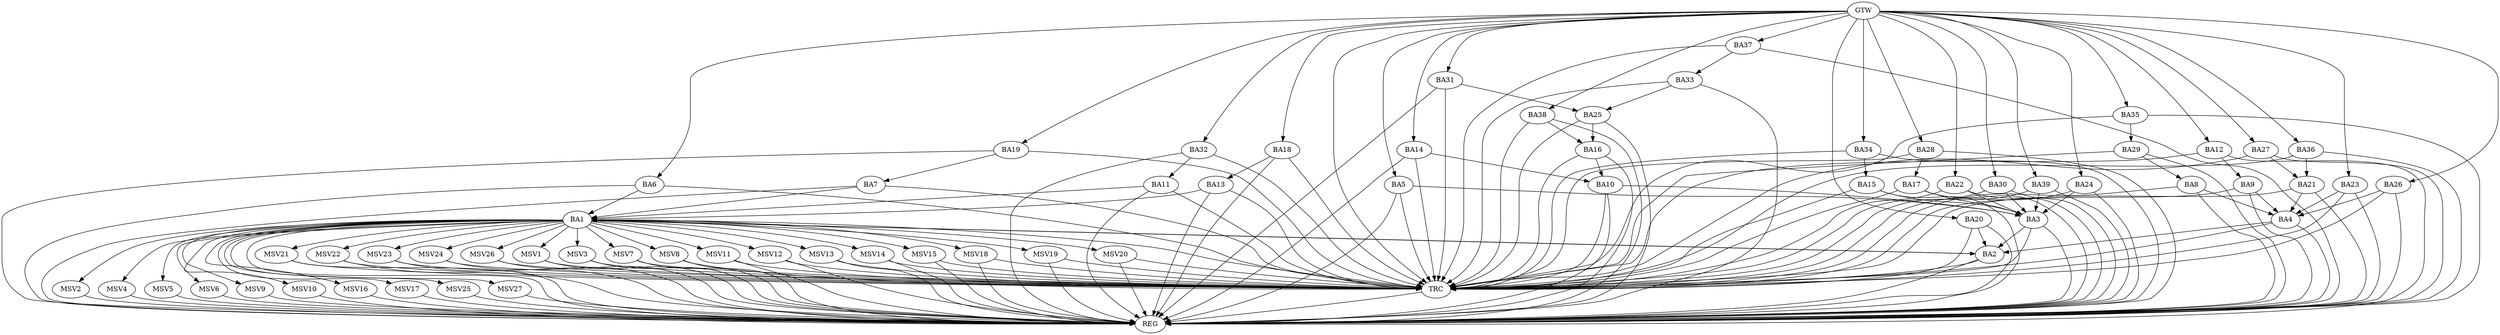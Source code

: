 strict digraph G {
  BA1 [ label="BA1" ];
  BA2 [ label="BA2" ];
  BA3 [ label="BA3" ];
  BA4 [ label="BA4" ];
  BA5 [ label="BA5" ];
  BA6 [ label="BA6" ];
  BA7 [ label="BA7" ];
  BA8 [ label="BA8" ];
  BA9 [ label="BA9" ];
  BA10 [ label="BA10" ];
  BA11 [ label="BA11" ];
  BA12 [ label="BA12" ];
  BA13 [ label="BA13" ];
  BA14 [ label="BA14" ];
  BA15 [ label="BA15" ];
  BA16 [ label="BA16" ];
  BA17 [ label="BA17" ];
  BA18 [ label="BA18" ];
  BA19 [ label="BA19" ];
  BA20 [ label="BA20" ];
  BA21 [ label="BA21" ];
  BA22 [ label="BA22" ];
  BA23 [ label="BA23" ];
  BA24 [ label="BA24" ];
  BA25 [ label="BA25" ];
  BA26 [ label="BA26" ];
  BA27 [ label="BA27" ];
  BA28 [ label="BA28" ];
  BA29 [ label="BA29" ];
  BA30 [ label="BA30" ];
  BA31 [ label="BA31" ];
  BA32 [ label="BA32" ];
  BA33 [ label="BA33" ];
  BA34 [ label="BA34" ];
  BA35 [ label="BA35" ];
  BA36 [ label="BA36" ];
  BA37 [ label="BA37" ];
  BA38 [ label="BA38" ];
  BA39 [ label="BA39" ];
  GTW [ label="GTW" ];
  REG [ label="REG" ];
  TRC [ label="TRC" ];
  MSV1 [ label="MSV1" ];
  MSV2 [ label="MSV2" ];
  MSV3 [ label="MSV3" ];
  MSV4 [ label="MSV4" ];
  MSV5 [ label="MSV5" ];
  MSV6 [ label="MSV6" ];
  MSV7 [ label="MSV7" ];
  MSV8 [ label="MSV8" ];
  MSV9 [ label="MSV9" ];
  MSV10 [ label="MSV10" ];
  MSV11 [ label="MSV11" ];
  MSV12 [ label="MSV12" ];
  MSV13 [ label="MSV13" ];
  MSV14 [ label="MSV14" ];
  MSV15 [ label="MSV15" ];
  MSV16 [ label="MSV16" ];
  MSV17 [ label="MSV17" ];
  MSV18 [ label="MSV18" ];
  MSV19 [ label="MSV19" ];
  MSV20 [ label="MSV20" ];
  MSV21 [ label="MSV21" ];
  MSV22 [ label="MSV22" ];
  MSV23 [ label="MSV23" ];
  MSV24 [ label="MSV24" ];
  MSV25 [ label="MSV25" ];
  MSV26 [ label="MSV26" ];
  MSV27 [ label="MSV27" ];
  BA1 -> BA2;
  BA2 -> BA1;
  BA3 -> BA2;
  BA4 -> BA2;
  BA5 -> BA3;
  BA6 -> BA1;
  BA7 -> BA1;
  BA8 -> BA4;
  BA9 -> BA4;
  BA10 -> BA3;
  BA11 -> BA1;
  BA12 -> BA9;
  BA13 -> BA1;
  BA14 -> BA10;
  BA15 -> BA3;
  BA16 -> BA10;
  BA17 -> BA3;
  BA18 -> BA13;
  BA19 -> BA7;
  BA20 -> BA2;
  BA21 -> BA4;
  BA22 -> BA3;
  BA23 -> BA4;
  BA24 -> BA3;
  BA25 -> BA16;
  BA26 -> BA4;
  BA27 -> BA21;
  BA28 -> BA17;
  BA29 -> BA8;
  BA30 -> BA3;
  BA31 -> BA25;
  BA32 -> BA11;
  BA33 -> BA25;
  BA34 -> BA15;
  BA35 -> BA29;
  BA36 -> BA21;
  BA37 -> BA33;
  BA38 -> BA16;
  BA39 -> BA3;
  GTW -> BA5;
  GTW -> BA6;
  GTW -> BA12;
  GTW -> BA14;
  GTW -> BA18;
  GTW -> BA19;
  GTW -> BA20;
  GTW -> BA22;
  GTW -> BA23;
  GTW -> BA24;
  GTW -> BA26;
  GTW -> BA27;
  GTW -> BA28;
  GTW -> BA30;
  GTW -> BA31;
  GTW -> BA32;
  GTW -> BA34;
  GTW -> BA35;
  GTW -> BA36;
  GTW -> BA37;
  GTW -> BA38;
  GTW -> BA39;
  BA1 -> REG;
  BA2 -> REG;
  BA3 -> REG;
  BA4 -> REG;
  BA5 -> REG;
  BA6 -> REG;
  BA7 -> REG;
  BA8 -> REG;
  BA9 -> REG;
  BA10 -> REG;
  BA11 -> REG;
  BA12 -> REG;
  BA13 -> REG;
  BA14 -> REG;
  BA15 -> REG;
  BA16 -> REG;
  BA17 -> REG;
  BA18 -> REG;
  BA19 -> REG;
  BA20 -> REG;
  BA21 -> REG;
  BA22 -> REG;
  BA23 -> REG;
  BA24 -> REG;
  BA25 -> REG;
  BA26 -> REG;
  BA27 -> REG;
  BA28 -> REG;
  BA29 -> REG;
  BA30 -> REG;
  BA31 -> REG;
  BA32 -> REG;
  BA33 -> REG;
  BA34 -> REG;
  BA35 -> REG;
  BA36 -> REG;
  BA37 -> REG;
  BA38 -> REG;
  BA39 -> REG;
  BA1 -> TRC;
  BA2 -> TRC;
  BA3 -> TRC;
  BA4 -> TRC;
  BA5 -> TRC;
  BA6 -> TRC;
  BA7 -> TRC;
  BA8 -> TRC;
  BA9 -> TRC;
  BA10 -> TRC;
  BA11 -> TRC;
  BA12 -> TRC;
  BA13 -> TRC;
  BA14 -> TRC;
  BA15 -> TRC;
  BA16 -> TRC;
  BA17 -> TRC;
  BA18 -> TRC;
  BA19 -> TRC;
  BA20 -> TRC;
  BA21 -> TRC;
  BA22 -> TRC;
  BA23 -> TRC;
  BA24 -> TRC;
  BA25 -> TRC;
  BA26 -> TRC;
  BA27 -> TRC;
  BA28 -> TRC;
  BA29 -> TRC;
  BA30 -> TRC;
  BA31 -> TRC;
  BA32 -> TRC;
  BA33 -> TRC;
  BA34 -> TRC;
  BA35 -> TRC;
  BA36 -> TRC;
  BA37 -> TRC;
  BA38 -> TRC;
  BA39 -> TRC;
  GTW -> TRC;
  TRC -> REG;
  BA1 -> MSV1;
  BA1 -> MSV2;
  BA1 -> MSV3;
  BA1 -> MSV4;
  MSV1 -> REG;
  MSV1 -> TRC;
  MSV2 -> REG;
  MSV3 -> REG;
  MSV3 -> TRC;
  MSV4 -> REG;
  BA1 -> MSV5;
  BA1 -> MSV6;
  BA1 -> MSV7;
  BA1 -> MSV8;
  MSV5 -> REG;
  MSV6 -> REG;
  MSV7 -> REG;
  MSV7 -> TRC;
  MSV8 -> REG;
  MSV8 -> TRC;
  BA1 -> MSV9;
  BA1 -> MSV10;
  MSV9 -> REG;
  MSV10 -> REG;
  BA1 -> MSV11;
  MSV11 -> REG;
  MSV11 -> TRC;
  BA1 -> MSV12;
  MSV12 -> REG;
  MSV12 -> TRC;
  BA1 -> MSV13;
  BA1 -> MSV14;
  BA1 -> MSV15;
  MSV13 -> REG;
  MSV13 -> TRC;
  MSV14 -> REG;
  MSV14 -> TRC;
  MSV15 -> REG;
  MSV15 -> TRC;
  BA1 -> MSV16;
  BA1 -> MSV17;
  BA1 -> MSV18;
  MSV16 -> REG;
  MSV17 -> REG;
  MSV18 -> REG;
  MSV18 -> TRC;
  BA1 -> MSV19;
  MSV19 -> REG;
  MSV19 -> TRC;
  BA1 -> MSV20;
  MSV20 -> REG;
  MSV20 -> TRC;
  BA1 -> MSV21;
  BA1 -> MSV22;
  MSV21 -> REG;
  MSV21 -> TRC;
  MSV22 -> REG;
  MSV22 -> TRC;
  BA1 -> MSV23;
  BA1 -> MSV24;
  MSV23 -> REG;
  MSV23 -> TRC;
  MSV24 -> REG;
  MSV24 -> TRC;
  BA1 -> MSV25;
  BA1 -> MSV26;
  MSV25 -> REG;
  MSV26 -> REG;
  MSV26 -> TRC;
  BA1 -> MSV27;
  MSV27 -> REG;
}

